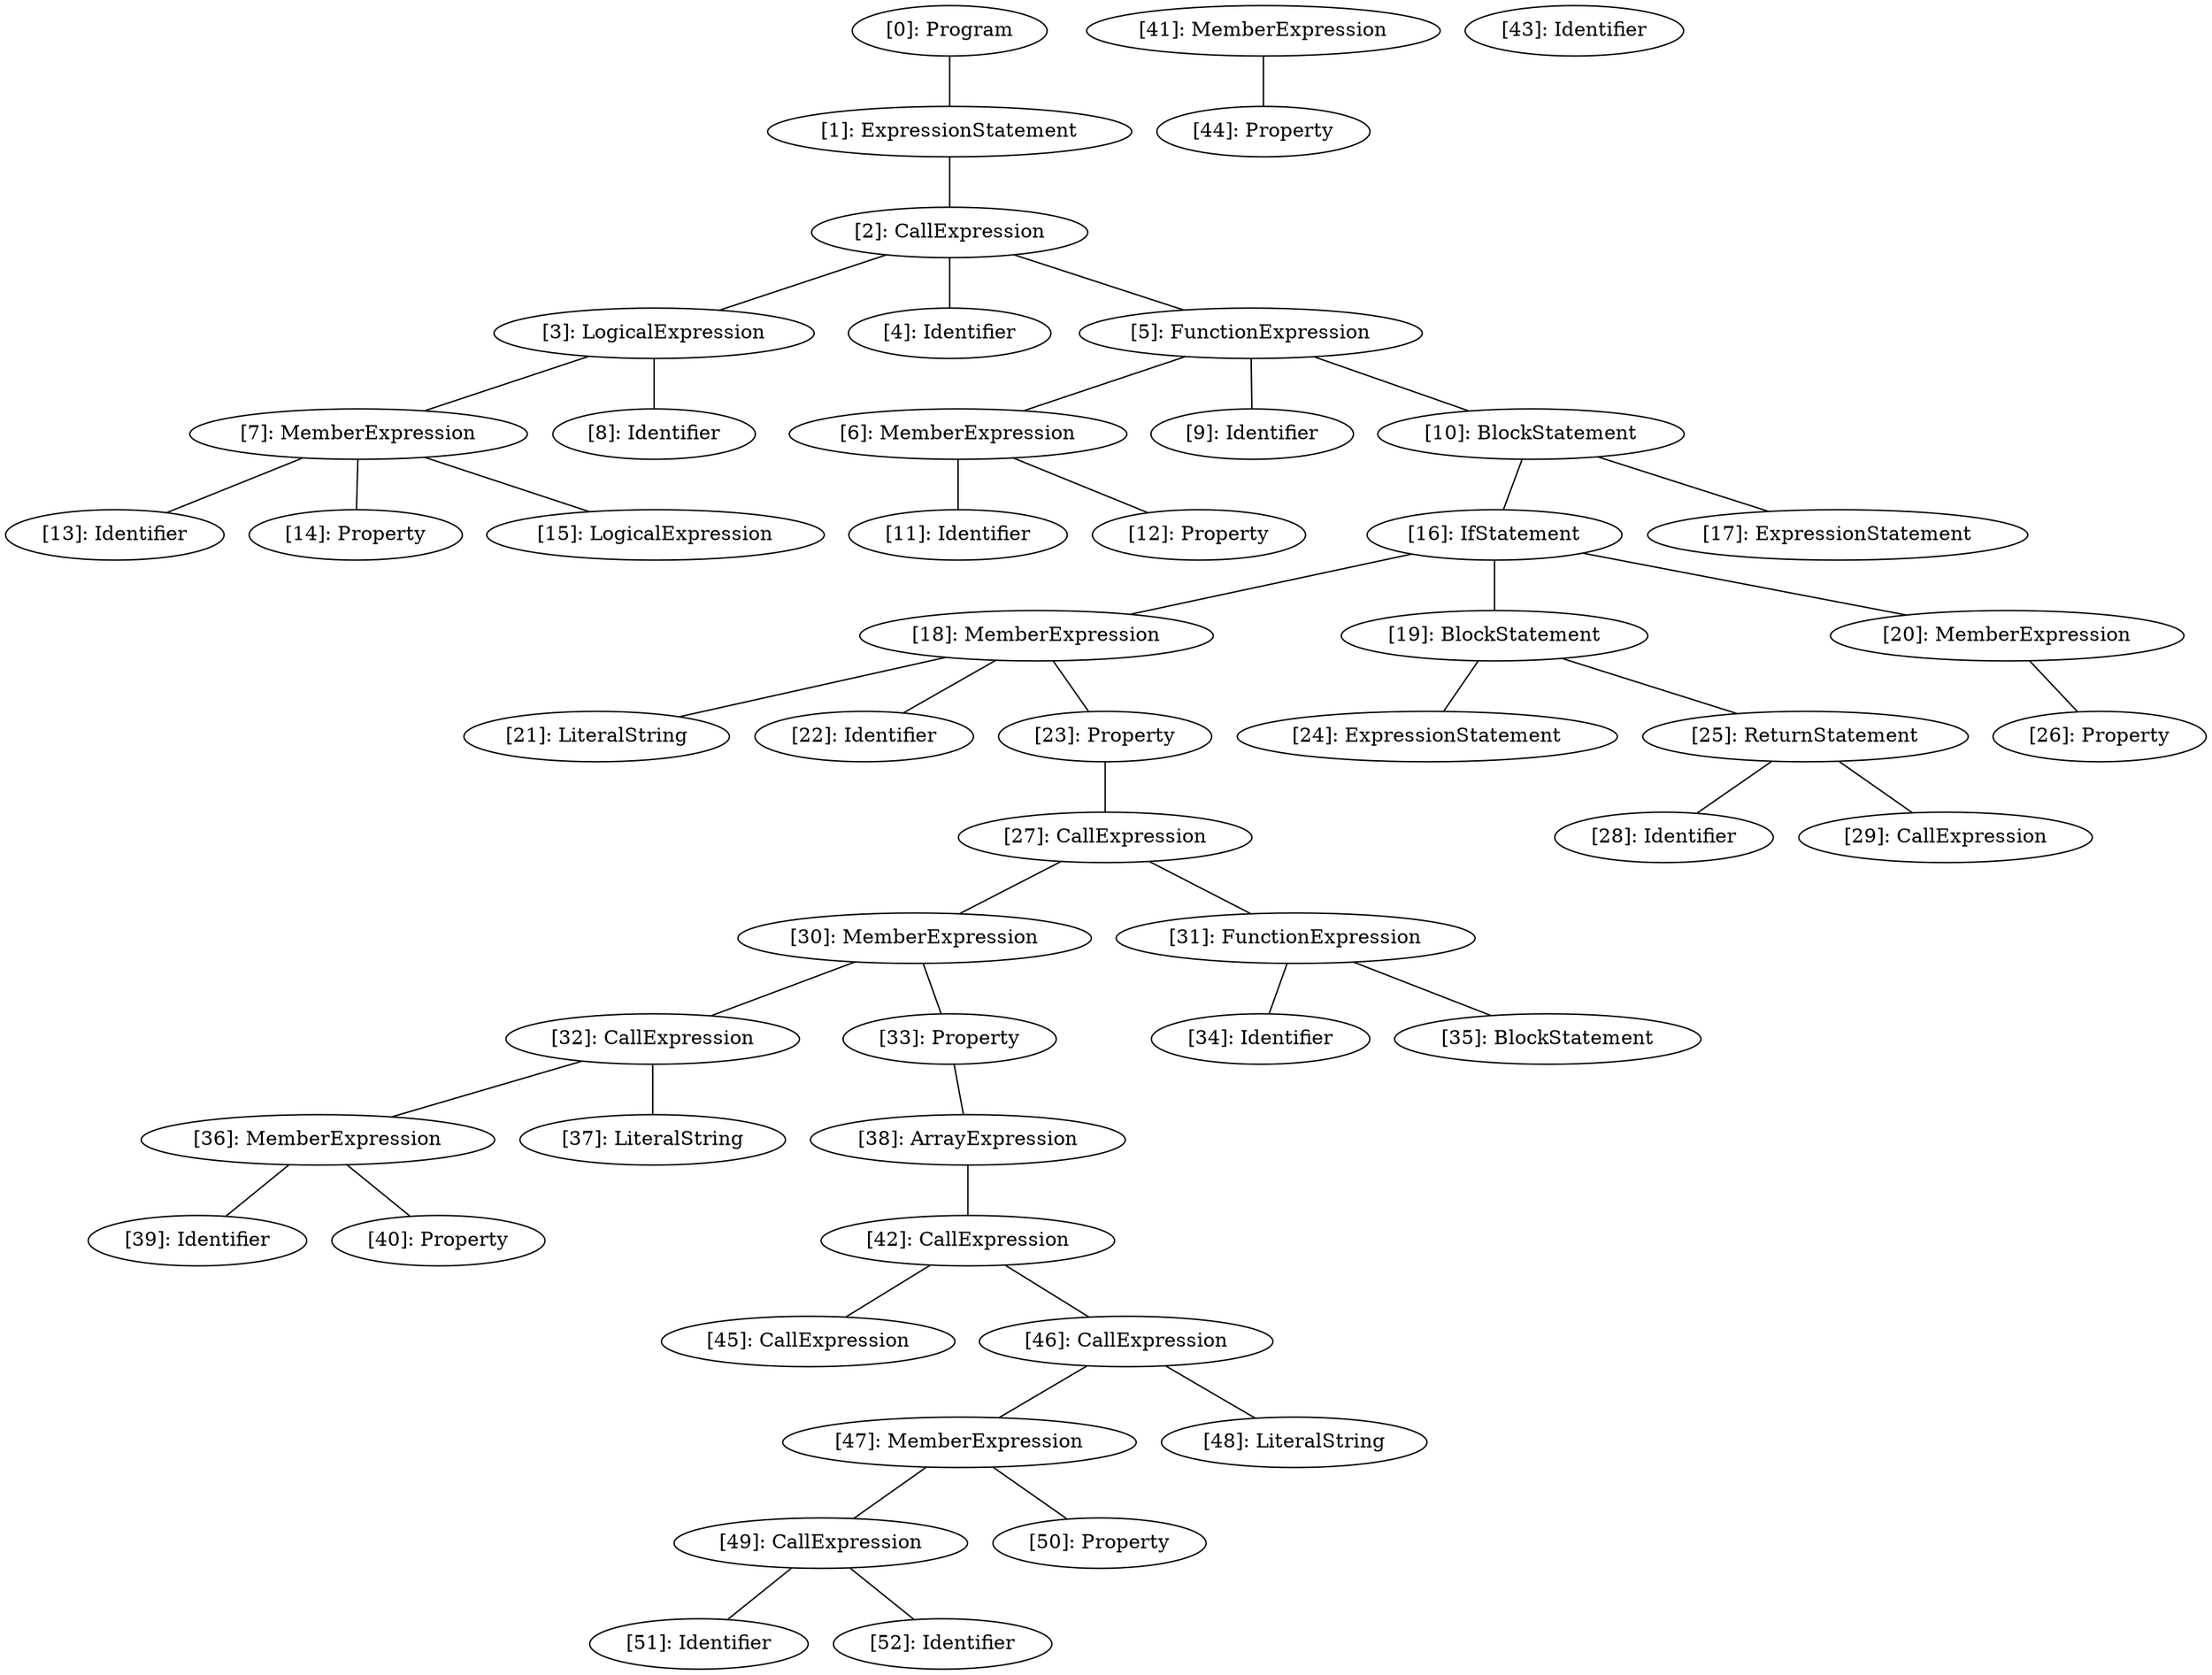// Result
graph {
	0 [label="[0]: Program"]
	1 [label="[1]: ExpressionStatement"]
	2 [label="[2]: CallExpression"]
	3 [label="[3]: LogicalExpression"]
	4 [label="[4]: Identifier"]
	5 [label="[5]: FunctionExpression"]
	6 [label="[6]: MemberExpression"]
	7 [label="[7]: MemberExpression"]
	8 [label="[8]: Identifier"]
	9 [label="[9]: Identifier"]
	10 [label="[10]: BlockStatement"]
	11 [label="[11]: Identifier"]
	12 [label="[12]: Property"]
	13 [label="[13]: Identifier"]
	14 [label="[14]: Property"]
	15 [label="[15]: LogicalExpression"]
	16 [label="[16]: IfStatement"]
	17 [label="[17]: ExpressionStatement"]
	18 [label="[18]: MemberExpression"]
	19 [label="[19]: BlockStatement"]
	20 [label="[20]: MemberExpression"]
	21 [label="[21]: LiteralString"]
	22 [label="[22]: Identifier"]
	23 [label="[23]: Property"]
	24 [label="[24]: ExpressionStatement"]
	25 [label="[25]: ReturnStatement"]
	26 [label="[26]: Property"]
	27 [label="[27]: CallExpression"]
	28 [label="[28]: Identifier"]
	29 [label="[29]: CallExpression"]
	30 [label="[30]: MemberExpression"]
	31 [label="[31]: FunctionExpression"]
	32 [label="[32]: CallExpression"]
	33 [label="[33]: Property"]
	34 [label="[34]: Identifier"]
	35 [label="[35]: BlockStatement"]
	36 [label="[36]: MemberExpression"]
	37 [label="[37]: LiteralString"]
	38 [label="[38]: ArrayExpression"]
	39 [label="[39]: Identifier"]
	40 [label="[40]: Property"]
	41 [label="[41]: MemberExpression"]
	42 [label="[42]: CallExpression"]
	43 [label="[43]: Identifier"]
	44 [label="[44]: Property"]
	45 [label="[45]: CallExpression"]
	46 [label="[46]: CallExpression"]
	47 [label="[47]: MemberExpression"]
	48 [label="[48]: LiteralString"]
	49 [label="[49]: CallExpression"]
	50 [label="[50]: Property"]
	51 [label="[51]: Identifier"]
	52 [label="[52]: Identifier"]
	0 -- 1
	1 -- 2
	2 -- 3
	2 -- 4
	2 -- 5
	3 -- 7
	3 -- 8
	5 -- 6
	5 -- 9
	5 -- 10
	6 -- 11
	6 -- 12
	7 -- 13
	7 -- 14
	7 -- 15
	10 -- 16
	10 -- 17
	16 -- 18
	16 -- 19
	16 -- 20
	18 -- 21
	18 -- 22
	18 -- 23
	19 -- 24
	19 -- 25
	20 -- 26
	23 -- 27
	25 -- 28
	25 -- 29
	27 -- 30
	27 -- 31
	30 -- 32
	30 -- 33
	31 -- 34
	31 -- 35
	32 -- 36
	32 -- 37
	33 -- 38
	36 -- 39
	36 -- 40
	38 -- 42
	41 -- 44
	42 -- 45
	42 -- 46
	46 -- 47
	46 -- 48
	47 -- 49
	47 -- 50
	49 -- 51
	49 -- 52
}
